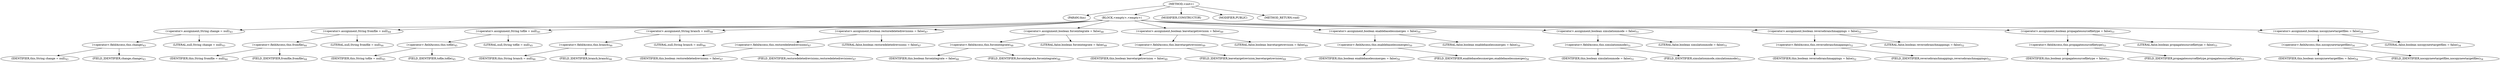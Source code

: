 digraph "&lt;init&gt;" {  
"550" [label = <(METHOD,&lt;init&gt;)> ]
"551" [label = <(PARAM,this)> ]
"552" [label = <(BLOCK,&lt;empty&gt;,&lt;empty&gt;)> ]
"553" [label = <(&lt;operator&gt;.assignment,String change = null)<SUB>43</SUB>> ]
"554" [label = <(&lt;operator&gt;.fieldAccess,this.change)<SUB>43</SUB>> ]
"555" [label = <(IDENTIFIER,this,String change = null)<SUB>43</SUB>> ]
"556" [label = <(FIELD_IDENTIFIER,change,change)<SUB>43</SUB>> ]
"557" [label = <(LITERAL,null,String change = null)<SUB>43</SUB>> ]
"558" [label = <(&lt;operator&gt;.assignment,String fromfile = null)<SUB>44</SUB>> ]
"559" [label = <(&lt;operator&gt;.fieldAccess,this.fromfile)<SUB>44</SUB>> ]
"560" [label = <(IDENTIFIER,this,String fromfile = null)<SUB>44</SUB>> ]
"561" [label = <(FIELD_IDENTIFIER,fromfile,fromfile)<SUB>44</SUB>> ]
"562" [label = <(LITERAL,null,String fromfile = null)<SUB>44</SUB>> ]
"563" [label = <(&lt;operator&gt;.assignment,String tofile = null)<SUB>45</SUB>> ]
"564" [label = <(&lt;operator&gt;.fieldAccess,this.tofile)<SUB>45</SUB>> ]
"565" [label = <(IDENTIFIER,this,String tofile = null)<SUB>45</SUB>> ]
"566" [label = <(FIELD_IDENTIFIER,tofile,tofile)<SUB>45</SUB>> ]
"567" [label = <(LITERAL,null,String tofile = null)<SUB>45</SUB>> ]
"568" [label = <(&lt;operator&gt;.assignment,String branch = null)<SUB>46</SUB>> ]
"569" [label = <(&lt;operator&gt;.fieldAccess,this.branch)<SUB>46</SUB>> ]
"570" [label = <(IDENTIFIER,this,String branch = null)<SUB>46</SUB>> ]
"571" [label = <(FIELD_IDENTIFIER,branch,branch)<SUB>46</SUB>> ]
"572" [label = <(LITERAL,null,String branch = null)<SUB>46</SUB>> ]
"573" [label = <(&lt;operator&gt;.assignment,boolean restoredeletedrevisions = false)<SUB>47</SUB>> ]
"574" [label = <(&lt;operator&gt;.fieldAccess,this.restoredeletedrevisions)<SUB>47</SUB>> ]
"575" [label = <(IDENTIFIER,this,boolean restoredeletedrevisions = false)<SUB>47</SUB>> ]
"576" [label = <(FIELD_IDENTIFIER,restoredeletedrevisions,restoredeletedrevisions)<SUB>47</SUB>> ]
"577" [label = <(LITERAL,false,boolean restoredeletedrevisions = false)<SUB>47</SUB>> ]
"578" [label = <(&lt;operator&gt;.assignment,boolean forceintegrate = false)<SUB>48</SUB>> ]
"579" [label = <(&lt;operator&gt;.fieldAccess,this.forceintegrate)<SUB>48</SUB>> ]
"580" [label = <(IDENTIFIER,this,boolean forceintegrate = false)<SUB>48</SUB>> ]
"581" [label = <(FIELD_IDENTIFIER,forceintegrate,forceintegrate)<SUB>48</SUB>> ]
"582" [label = <(LITERAL,false,boolean forceintegrate = false)<SUB>48</SUB>> ]
"583" [label = <(&lt;operator&gt;.assignment,boolean leavetargetrevision = false)<SUB>49</SUB>> ]
"584" [label = <(&lt;operator&gt;.fieldAccess,this.leavetargetrevision)<SUB>49</SUB>> ]
"585" [label = <(IDENTIFIER,this,boolean leavetargetrevision = false)<SUB>49</SUB>> ]
"586" [label = <(FIELD_IDENTIFIER,leavetargetrevision,leavetargetrevision)<SUB>49</SUB>> ]
"587" [label = <(LITERAL,false,boolean leavetargetrevision = false)<SUB>49</SUB>> ]
"588" [label = <(&lt;operator&gt;.assignment,boolean enablebaselessmerges = false)<SUB>50</SUB>> ]
"589" [label = <(&lt;operator&gt;.fieldAccess,this.enablebaselessmerges)<SUB>50</SUB>> ]
"590" [label = <(IDENTIFIER,this,boolean enablebaselessmerges = false)<SUB>50</SUB>> ]
"591" [label = <(FIELD_IDENTIFIER,enablebaselessmerges,enablebaselessmerges)<SUB>50</SUB>> ]
"592" [label = <(LITERAL,false,boolean enablebaselessmerges = false)<SUB>50</SUB>> ]
"593" [label = <(&lt;operator&gt;.assignment,boolean simulationmode = false)<SUB>51</SUB>> ]
"594" [label = <(&lt;operator&gt;.fieldAccess,this.simulationmode)<SUB>51</SUB>> ]
"595" [label = <(IDENTIFIER,this,boolean simulationmode = false)<SUB>51</SUB>> ]
"596" [label = <(FIELD_IDENTIFIER,simulationmode,simulationmode)<SUB>51</SUB>> ]
"597" [label = <(LITERAL,false,boolean simulationmode = false)<SUB>51</SUB>> ]
"598" [label = <(&lt;operator&gt;.assignment,boolean reversebranchmappings = false)<SUB>52</SUB>> ]
"599" [label = <(&lt;operator&gt;.fieldAccess,this.reversebranchmappings)<SUB>52</SUB>> ]
"600" [label = <(IDENTIFIER,this,boolean reversebranchmappings = false)<SUB>52</SUB>> ]
"601" [label = <(FIELD_IDENTIFIER,reversebranchmappings,reversebranchmappings)<SUB>52</SUB>> ]
"602" [label = <(LITERAL,false,boolean reversebranchmappings = false)<SUB>52</SUB>> ]
"603" [label = <(&lt;operator&gt;.assignment,boolean propagatesourcefiletype = false)<SUB>53</SUB>> ]
"604" [label = <(&lt;operator&gt;.fieldAccess,this.propagatesourcefiletype)<SUB>53</SUB>> ]
"605" [label = <(IDENTIFIER,this,boolean propagatesourcefiletype = false)<SUB>53</SUB>> ]
"606" [label = <(FIELD_IDENTIFIER,propagatesourcefiletype,propagatesourcefiletype)<SUB>53</SUB>> ]
"607" [label = <(LITERAL,false,boolean propagatesourcefiletype = false)<SUB>53</SUB>> ]
"608" [label = <(&lt;operator&gt;.assignment,boolean nocopynewtargetfiles = false)<SUB>54</SUB>> ]
"609" [label = <(&lt;operator&gt;.fieldAccess,this.nocopynewtargetfiles)<SUB>54</SUB>> ]
"610" [label = <(IDENTIFIER,this,boolean nocopynewtargetfiles = false)<SUB>54</SUB>> ]
"611" [label = <(FIELD_IDENTIFIER,nocopynewtargetfiles,nocopynewtargetfiles)<SUB>54</SUB>> ]
"612" [label = <(LITERAL,false,boolean nocopynewtargetfiles = false)<SUB>54</SUB>> ]
"613" [label = <(MODIFIER,CONSTRUCTOR)> ]
"614" [label = <(MODIFIER,PUBLIC)> ]
"615" [label = <(METHOD_RETURN,void)> ]
  "550" -> "551" 
  "550" -> "552" 
  "550" -> "613" 
  "550" -> "614" 
  "550" -> "615" 
  "552" -> "553" 
  "552" -> "558" 
  "552" -> "563" 
  "552" -> "568" 
  "552" -> "573" 
  "552" -> "578" 
  "552" -> "583" 
  "552" -> "588" 
  "552" -> "593" 
  "552" -> "598" 
  "552" -> "603" 
  "552" -> "608" 
  "553" -> "554" 
  "553" -> "557" 
  "554" -> "555" 
  "554" -> "556" 
  "558" -> "559" 
  "558" -> "562" 
  "559" -> "560" 
  "559" -> "561" 
  "563" -> "564" 
  "563" -> "567" 
  "564" -> "565" 
  "564" -> "566" 
  "568" -> "569" 
  "568" -> "572" 
  "569" -> "570" 
  "569" -> "571" 
  "573" -> "574" 
  "573" -> "577" 
  "574" -> "575" 
  "574" -> "576" 
  "578" -> "579" 
  "578" -> "582" 
  "579" -> "580" 
  "579" -> "581" 
  "583" -> "584" 
  "583" -> "587" 
  "584" -> "585" 
  "584" -> "586" 
  "588" -> "589" 
  "588" -> "592" 
  "589" -> "590" 
  "589" -> "591" 
  "593" -> "594" 
  "593" -> "597" 
  "594" -> "595" 
  "594" -> "596" 
  "598" -> "599" 
  "598" -> "602" 
  "599" -> "600" 
  "599" -> "601" 
  "603" -> "604" 
  "603" -> "607" 
  "604" -> "605" 
  "604" -> "606" 
  "608" -> "609" 
  "608" -> "612" 
  "609" -> "610" 
  "609" -> "611" 
}
